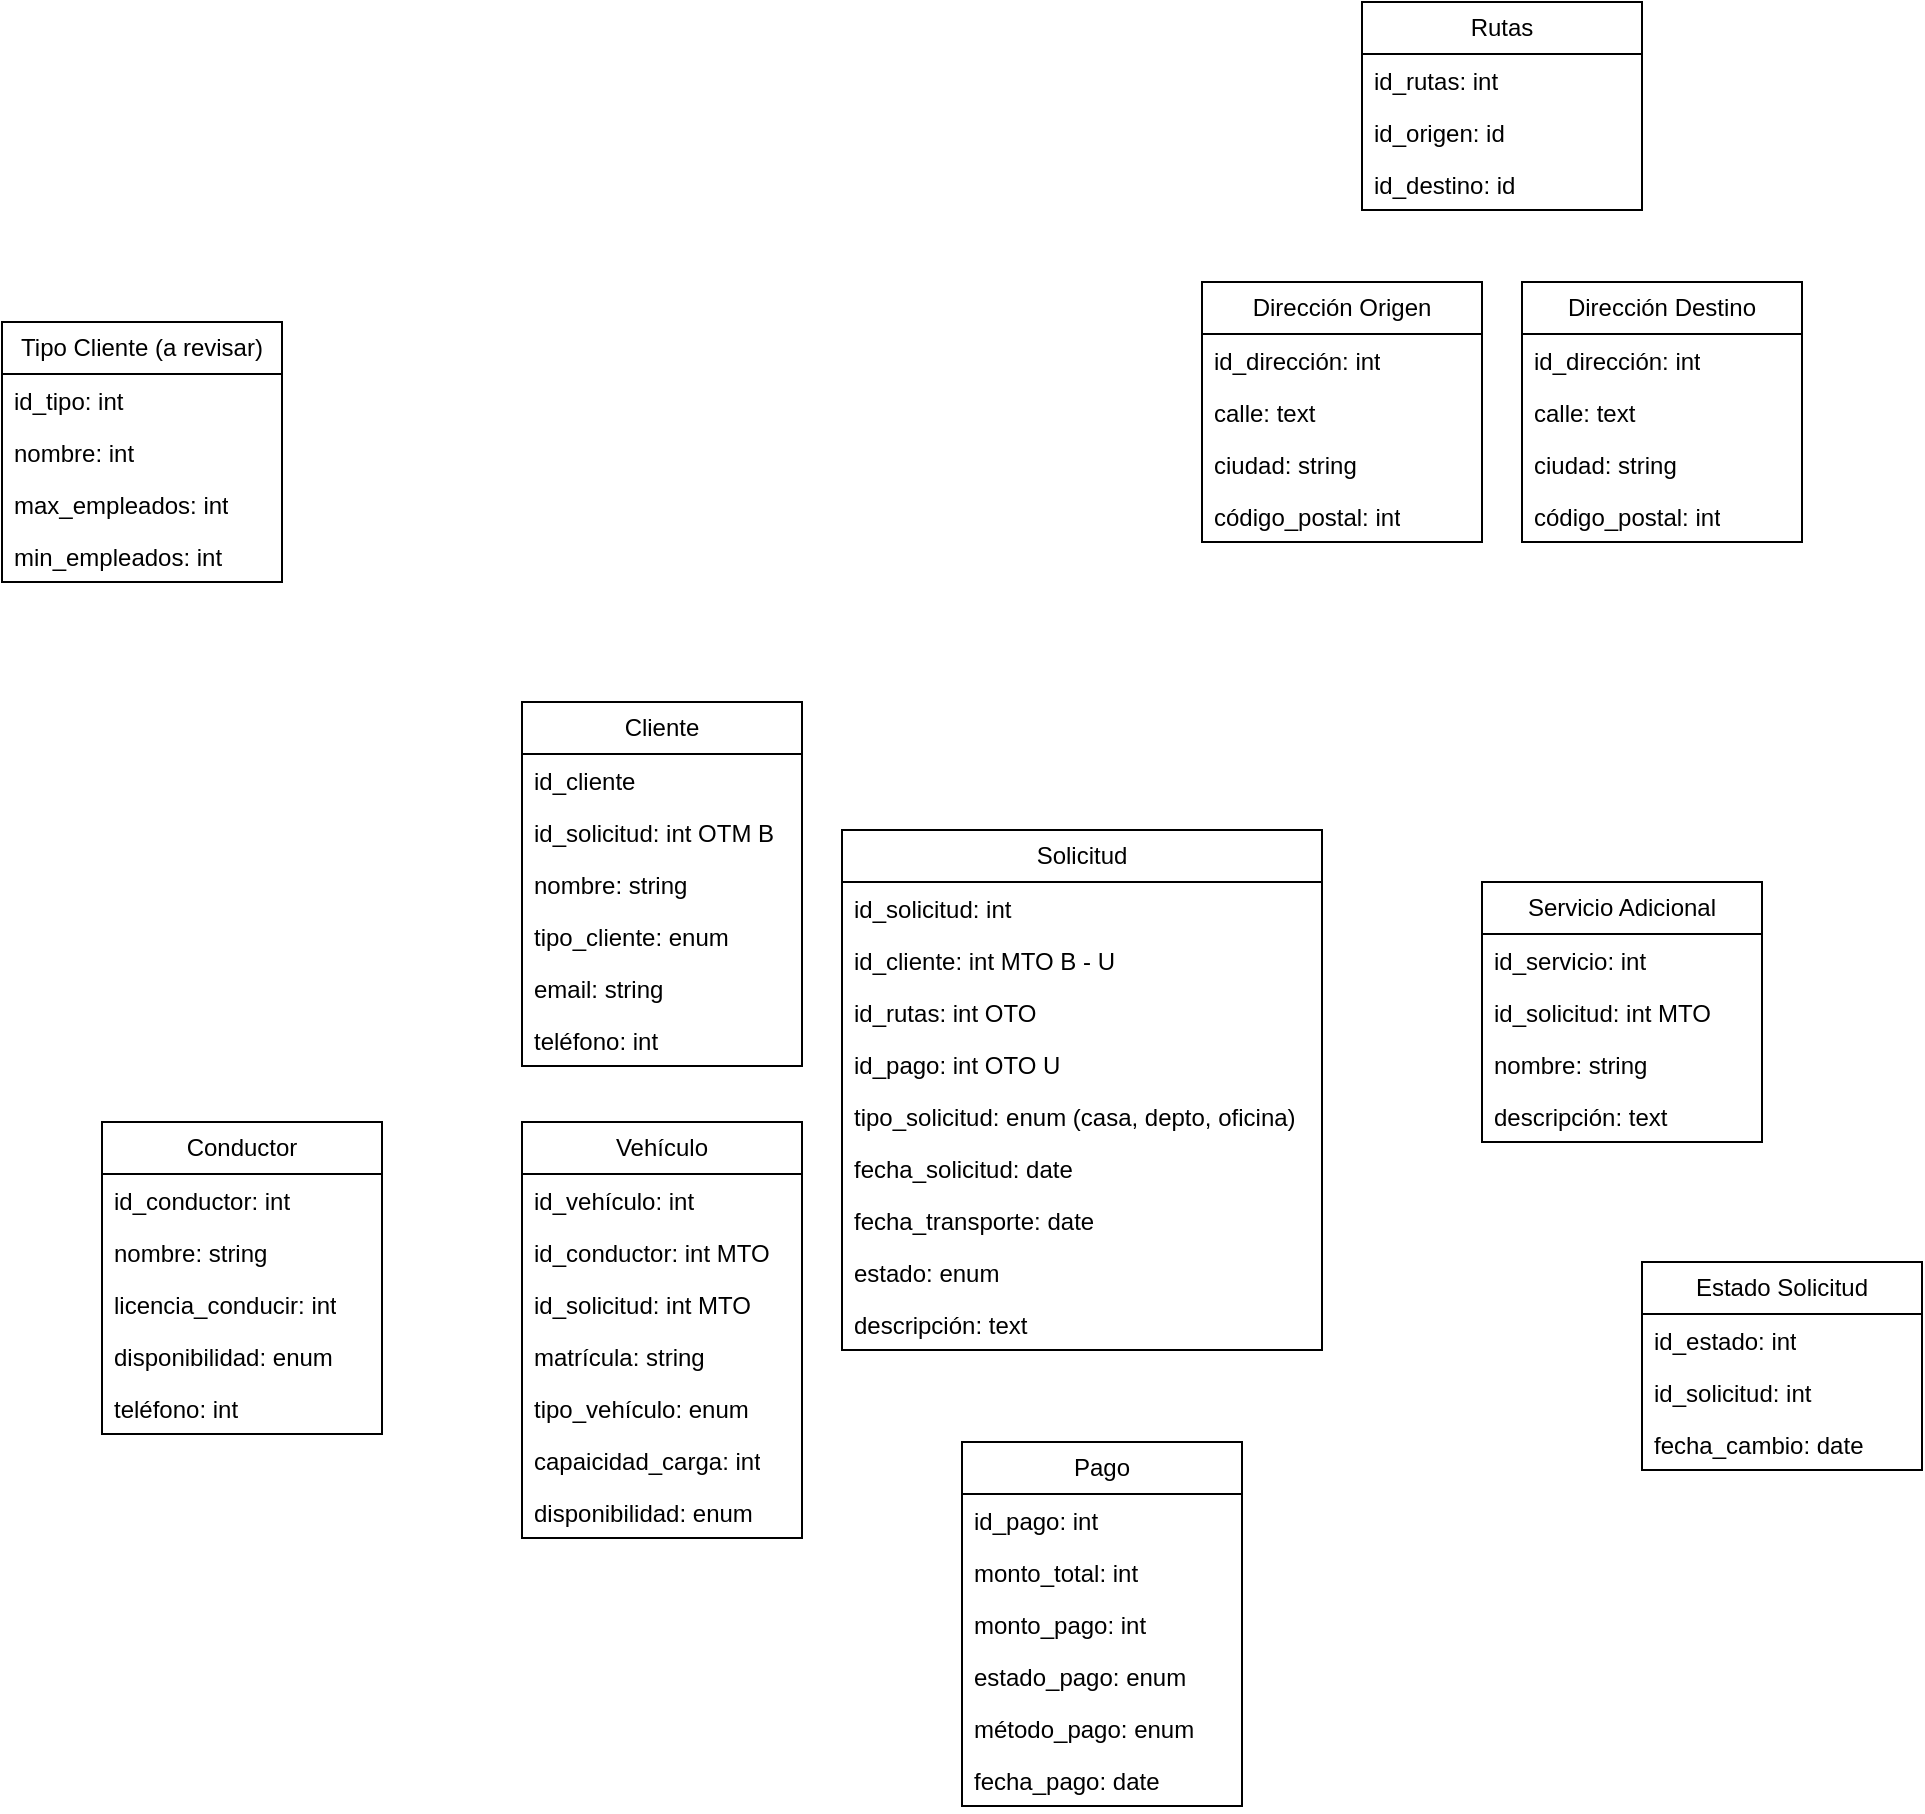 <mxfile version="24.7.12">
  <diagram id="C5RBs43oDa-KdzZeNtuy" name="Page-1">
    <mxGraphModel dx="2432" dy="2123" grid="1" gridSize="10" guides="1" tooltips="1" connect="1" arrows="1" fold="1" page="1" pageScale="1" pageWidth="827" pageHeight="1169" math="0" shadow="0">
      <root>
        <mxCell id="WIyWlLk6GJQsqaUBKTNV-0" />
        <mxCell id="WIyWlLk6GJQsqaUBKTNV-1" parent="WIyWlLk6GJQsqaUBKTNV-0" />
        <mxCell id="VOLHrWhw8T4sRlsiTVPT-0" value="Solicitud" style="swimlane;fontStyle=0;childLayout=stackLayout;horizontal=1;startSize=26;fillColor=none;horizontalStack=0;resizeParent=1;resizeParentMax=0;resizeLast=0;collapsible=1;marginBottom=0;whiteSpace=wrap;html=1;" parent="WIyWlLk6GJQsqaUBKTNV-1" vertex="1">
          <mxGeometry x="-160" y="44" width="240" height="260" as="geometry" />
        </mxCell>
        <mxCell id="VOLHrWhw8T4sRlsiTVPT-1" value="id_solicitud: int" style="text;strokeColor=none;fillColor=none;align=left;verticalAlign=top;spacingLeft=4;spacingRight=4;overflow=hidden;rotatable=0;points=[[0,0.5],[1,0.5]];portConstraint=eastwest;whiteSpace=wrap;html=1;" parent="VOLHrWhw8T4sRlsiTVPT-0" vertex="1">
          <mxGeometry y="26" width="240" height="26" as="geometry" />
        </mxCell>
        <mxCell id="VOLHrWhw8T4sRlsiTVPT-2" value="id_cliente: int MTO B - U" style="text;strokeColor=none;fillColor=none;align=left;verticalAlign=top;spacingLeft=4;spacingRight=4;overflow=hidden;rotatable=0;points=[[0,0.5],[1,0.5]];portConstraint=eastwest;whiteSpace=wrap;html=1;" parent="VOLHrWhw8T4sRlsiTVPT-0" vertex="1">
          <mxGeometry y="52" width="240" height="26" as="geometry" />
        </mxCell>
        <mxCell id="6FvDgG_97miRFr1JfIqT-11" value="id_rutas: int OTO" style="text;strokeColor=none;fillColor=none;align=left;verticalAlign=top;spacingLeft=4;spacingRight=4;overflow=hidden;rotatable=0;points=[[0,0.5],[1,0.5]];portConstraint=eastwest;whiteSpace=wrap;html=1;" vertex="1" parent="VOLHrWhw8T4sRlsiTVPT-0">
          <mxGeometry y="78" width="240" height="26" as="geometry" />
        </mxCell>
        <mxCell id="VOLHrWhw8T4sRlsiTVPT-5" value="id_pago: int OTO U" style="text;strokeColor=none;fillColor=none;align=left;verticalAlign=top;spacingLeft=4;spacingRight=4;overflow=hidden;rotatable=0;points=[[0,0.5],[1,0.5]];portConstraint=eastwest;whiteSpace=wrap;html=1;" parent="VOLHrWhw8T4sRlsiTVPT-0" vertex="1">
          <mxGeometry y="104" width="240" height="26" as="geometry" />
        </mxCell>
        <mxCell id="VOLHrWhw8T4sRlsiTVPT-7" value="tipo_solicitud: enum (casa, depto, oficina)" style="text;strokeColor=none;fillColor=none;align=left;verticalAlign=top;spacingLeft=4;spacingRight=4;overflow=hidden;rotatable=0;points=[[0,0.5],[1,0.5]];portConstraint=eastwest;whiteSpace=wrap;html=1;" parent="VOLHrWhw8T4sRlsiTVPT-0" vertex="1">
          <mxGeometry y="130" width="240" height="26" as="geometry" />
        </mxCell>
        <mxCell id="VOLHrWhw8T4sRlsiTVPT-10" value="fecha_solicitud: date" style="text;strokeColor=none;fillColor=none;align=left;verticalAlign=top;spacingLeft=4;spacingRight=4;overflow=hidden;rotatable=0;points=[[0,0.5],[1,0.5]];portConstraint=eastwest;whiteSpace=wrap;html=1;" parent="VOLHrWhw8T4sRlsiTVPT-0" vertex="1">
          <mxGeometry y="156" width="240" height="26" as="geometry" />
        </mxCell>
        <mxCell id="VOLHrWhw8T4sRlsiTVPT-11" value="fecha_transporte: date" style="text;strokeColor=none;fillColor=none;align=left;verticalAlign=top;spacingLeft=4;spacingRight=4;overflow=hidden;rotatable=0;points=[[0,0.5],[1,0.5]];portConstraint=eastwest;whiteSpace=wrap;html=1;" parent="VOLHrWhw8T4sRlsiTVPT-0" vertex="1">
          <mxGeometry y="182" width="240" height="26" as="geometry" />
        </mxCell>
        <mxCell id="VOLHrWhw8T4sRlsiTVPT-12" value="estado: enum" style="text;strokeColor=none;fillColor=none;align=left;verticalAlign=top;spacingLeft=4;spacingRight=4;overflow=hidden;rotatable=0;points=[[0,0.5],[1,0.5]];portConstraint=eastwest;whiteSpace=wrap;html=1;" parent="VOLHrWhw8T4sRlsiTVPT-0" vertex="1">
          <mxGeometry y="208" width="240" height="26" as="geometry" />
        </mxCell>
        <mxCell id="VOLHrWhw8T4sRlsiTVPT-13" value="descripción: text" style="text;strokeColor=none;fillColor=none;align=left;verticalAlign=top;spacingLeft=4;spacingRight=4;overflow=hidden;rotatable=0;points=[[0,0.5],[1,0.5]];portConstraint=eastwest;whiteSpace=wrap;html=1;" parent="VOLHrWhw8T4sRlsiTVPT-0" vertex="1">
          <mxGeometry y="234" width="240" height="26" as="geometry" />
        </mxCell>
        <mxCell id="VOLHrWhw8T4sRlsiTVPT-14" value="Cliente" style="swimlane;fontStyle=0;childLayout=stackLayout;horizontal=1;startSize=26;fillColor=none;horizontalStack=0;resizeParent=1;resizeParentMax=0;resizeLast=0;collapsible=1;marginBottom=0;whiteSpace=wrap;html=1;" parent="WIyWlLk6GJQsqaUBKTNV-1" vertex="1">
          <mxGeometry x="-320" y="-20" width="140" height="182" as="geometry" />
        </mxCell>
        <mxCell id="6FvDgG_97miRFr1JfIqT-18" value="id_cliente" style="text;strokeColor=none;fillColor=none;align=left;verticalAlign=top;spacingLeft=4;spacingRight=4;overflow=hidden;rotatable=0;points=[[0,0.5],[1,0.5]];portConstraint=eastwest;whiteSpace=wrap;html=1;" vertex="1" parent="VOLHrWhw8T4sRlsiTVPT-14">
          <mxGeometry y="26" width="140" height="26" as="geometry" />
        </mxCell>
        <mxCell id="VOLHrWhw8T4sRlsiTVPT-15" value="id_solicitud: int OTM B" style="text;strokeColor=none;fillColor=none;align=left;verticalAlign=top;spacingLeft=4;spacingRight=4;overflow=hidden;rotatable=0;points=[[0,0.5],[1,0.5]];portConstraint=eastwest;whiteSpace=wrap;html=1;" parent="VOLHrWhw8T4sRlsiTVPT-14" vertex="1">
          <mxGeometry y="52" width="140" height="26" as="geometry" />
        </mxCell>
        <mxCell id="VOLHrWhw8T4sRlsiTVPT-18" value="nombre: string" style="text;strokeColor=none;fillColor=none;align=left;verticalAlign=top;spacingLeft=4;spacingRight=4;overflow=hidden;rotatable=0;points=[[0,0.5],[1,0.5]];portConstraint=eastwest;whiteSpace=wrap;html=1;" parent="VOLHrWhw8T4sRlsiTVPT-14" vertex="1">
          <mxGeometry y="78" width="140" height="26" as="geometry" />
        </mxCell>
        <mxCell id="VOLHrWhw8T4sRlsiTVPT-25" value="tipo_cliente: enum" style="text;strokeColor=none;fillColor=none;align=left;verticalAlign=top;spacingLeft=4;spacingRight=4;overflow=hidden;rotatable=0;points=[[0,0.5],[1,0.5]];portConstraint=eastwest;whiteSpace=wrap;html=1;" parent="VOLHrWhw8T4sRlsiTVPT-14" vertex="1">
          <mxGeometry y="104" width="140" height="26" as="geometry" />
        </mxCell>
        <mxCell id="VOLHrWhw8T4sRlsiTVPT-26" value="email: string" style="text;strokeColor=none;fillColor=none;align=left;verticalAlign=top;spacingLeft=4;spacingRight=4;overflow=hidden;rotatable=0;points=[[0,0.5],[1,0.5]];portConstraint=eastwest;whiteSpace=wrap;html=1;" parent="VOLHrWhw8T4sRlsiTVPT-14" vertex="1">
          <mxGeometry y="130" width="140" height="26" as="geometry" />
        </mxCell>
        <mxCell id="VOLHrWhw8T4sRlsiTVPT-27" value="teléfono: int" style="text;strokeColor=none;fillColor=none;align=left;verticalAlign=top;spacingLeft=4;spacingRight=4;overflow=hidden;rotatable=0;points=[[0,0.5],[1,0.5]];portConstraint=eastwest;whiteSpace=wrap;html=1;" parent="VOLHrWhw8T4sRlsiTVPT-14" vertex="1">
          <mxGeometry y="156" width="140" height="26" as="geometry" />
        </mxCell>
        <mxCell id="VOLHrWhw8T4sRlsiTVPT-28" value="Conductor" style="swimlane;fontStyle=0;childLayout=stackLayout;horizontal=1;startSize=26;fillColor=none;horizontalStack=0;resizeParent=1;resizeParentMax=0;resizeLast=0;collapsible=1;marginBottom=0;whiteSpace=wrap;html=1;" parent="WIyWlLk6GJQsqaUBKTNV-1" vertex="1">
          <mxGeometry x="-530" y="190" width="140" height="156" as="geometry" />
        </mxCell>
        <mxCell id="VOLHrWhw8T4sRlsiTVPT-29" value="id_conductor: int" style="text;strokeColor=none;fillColor=none;align=left;verticalAlign=top;spacingLeft=4;spacingRight=4;overflow=hidden;rotatable=0;points=[[0,0.5],[1,0.5]];portConstraint=eastwest;whiteSpace=wrap;html=1;" parent="VOLHrWhw8T4sRlsiTVPT-28" vertex="1">
          <mxGeometry y="26" width="140" height="26" as="geometry" />
        </mxCell>
        <mxCell id="VOLHrWhw8T4sRlsiTVPT-30" value="nombre: string" style="text;strokeColor=none;fillColor=none;align=left;verticalAlign=top;spacingLeft=4;spacingRight=4;overflow=hidden;rotatable=0;points=[[0,0.5],[1,0.5]];portConstraint=eastwest;whiteSpace=wrap;html=1;" parent="VOLHrWhw8T4sRlsiTVPT-28" vertex="1">
          <mxGeometry y="52" width="140" height="26" as="geometry" />
        </mxCell>
        <mxCell id="VOLHrWhw8T4sRlsiTVPT-31" value="licencia_conducir: int" style="text;strokeColor=none;fillColor=none;align=left;verticalAlign=top;spacingLeft=4;spacingRight=4;overflow=hidden;rotatable=0;points=[[0,0.5],[1,0.5]];portConstraint=eastwest;whiteSpace=wrap;html=1;" parent="VOLHrWhw8T4sRlsiTVPT-28" vertex="1">
          <mxGeometry y="78" width="140" height="26" as="geometry" />
        </mxCell>
        <mxCell id="VOLHrWhw8T4sRlsiTVPT-32" value="disponibilidad: enum" style="text;strokeColor=none;fillColor=none;align=left;verticalAlign=top;spacingLeft=4;spacingRight=4;overflow=hidden;rotatable=0;points=[[0,0.5],[1,0.5]];portConstraint=eastwest;whiteSpace=wrap;html=1;" parent="VOLHrWhw8T4sRlsiTVPT-28" vertex="1">
          <mxGeometry y="104" width="140" height="26" as="geometry" />
        </mxCell>
        <mxCell id="VOLHrWhw8T4sRlsiTVPT-33" value="teléfono: int" style="text;strokeColor=none;fillColor=none;align=left;verticalAlign=top;spacingLeft=4;spacingRight=4;overflow=hidden;rotatable=0;points=[[0,0.5],[1,0.5]];portConstraint=eastwest;whiteSpace=wrap;html=1;" parent="VOLHrWhw8T4sRlsiTVPT-28" vertex="1">
          <mxGeometry y="130" width="140" height="26" as="geometry" />
        </mxCell>
        <mxCell id="VOLHrWhw8T4sRlsiTVPT-34" value="Vehículo" style="swimlane;fontStyle=0;childLayout=stackLayout;horizontal=1;startSize=26;fillColor=none;horizontalStack=0;resizeParent=1;resizeParentMax=0;resizeLast=0;collapsible=1;marginBottom=0;whiteSpace=wrap;html=1;" parent="WIyWlLk6GJQsqaUBKTNV-1" vertex="1">
          <mxGeometry x="-320" y="190" width="140" height="208" as="geometry">
            <mxRectangle x="-320" y="190" width="90" height="30" as="alternateBounds" />
          </mxGeometry>
        </mxCell>
        <mxCell id="VOLHrWhw8T4sRlsiTVPT-35" value="id_vehículo: int" style="text;strokeColor=none;fillColor=none;align=left;verticalAlign=top;spacingLeft=4;spacingRight=4;overflow=hidden;rotatable=0;points=[[0,0.5],[1,0.5]];portConstraint=eastwest;whiteSpace=wrap;html=1;" parent="VOLHrWhw8T4sRlsiTVPT-34" vertex="1">
          <mxGeometry y="26" width="140" height="26" as="geometry" />
        </mxCell>
        <mxCell id="6FvDgG_97miRFr1JfIqT-20" value="id_conductor: int MTO" style="text;strokeColor=none;fillColor=none;align=left;verticalAlign=top;spacingLeft=4;spacingRight=4;overflow=hidden;rotatable=0;points=[[0,0.5],[1,0.5]];portConstraint=eastwest;whiteSpace=wrap;html=1;" vertex="1" parent="VOLHrWhw8T4sRlsiTVPT-34">
          <mxGeometry y="52" width="140" height="26" as="geometry" />
        </mxCell>
        <mxCell id="VOLHrWhw8T4sRlsiTVPT-36" value="id_solicitud: int MTO" style="text;strokeColor=none;fillColor=none;align=left;verticalAlign=top;spacingLeft=4;spacingRight=4;overflow=hidden;rotatable=0;points=[[0,0.5],[1,0.5]];portConstraint=eastwest;whiteSpace=wrap;html=1;" parent="VOLHrWhw8T4sRlsiTVPT-34" vertex="1">
          <mxGeometry y="78" width="140" height="26" as="geometry" />
        </mxCell>
        <mxCell id="VOLHrWhw8T4sRlsiTVPT-37" value="matrícula: string" style="text;strokeColor=none;fillColor=none;align=left;verticalAlign=top;spacingLeft=4;spacingRight=4;overflow=hidden;rotatable=0;points=[[0,0.5],[1,0.5]];portConstraint=eastwest;whiteSpace=wrap;html=1;" parent="VOLHrWhw8T4sRlsiTVPT-34" vertex="1">
          <mxGeometry y="104" width="140" height="26" as="geometry" />
        </mxCell>
        <mxCell id="VOLHrWhw8T4sRlsiTVPT-40" value="tipo_vehículo: enum" style="text;strokeColor=none;fillColor=none;align=left;verticalAlign=top;spacingLeft=4;spacingRight=4;overflow=hidden;rotatable=0;points=[[0,0.5],[1,0.5]];portConstraint=eastwest;whiteSpace=wrap;html=1;" parent="VOLHrWhw8T4sRlsiTVPT-34" vertex="1">
          <mxGeometry y="130" width="140" height="26" as="geometry" />
        </mxCell>
        <mxCell id="VOLHrWhw8T4sRlsiTVPT-41" value="capaicidad_carga: int" style="text;strokeColor=none;fillColor=none;align=left;verticalAlign=top;spacingLeft=4;spacingRight=4;overflow=hidden;rotatable=0;points=[[0,0.5],[1,0.5]];portConstraint=eastwest;whiteSpace=wrap;html=1;" parent="VOLHrWhw8T4sRlsiTVPT-34" vertex="1">
          <mxGeometry y="156" width="140" height="26" as="geometry" />
        </mxCell>
        <mxCell id="VOLHrWhw8T4sRlsiTVPT-38" value="disponibilidad: enum" style="text;strokeColor=none;fillColor=none;align=left;verticalAlign=top;spacingLeft=4;spacingRight=4;overflow=hidden;rotatable=0;points=[[0,0.5],[1,0.5]];portConstraint=eastwest;whiteSpace=wrap;html=1;" parent="VOLHrWhw8T4sRlsiTVPT-34" vertex="1">
          <mxGeometry y="182" width="140" height="26" as="geometry" />
        </mxCell>
        <mxCell id="VOLHrWhw8T4sRlsiTVPT-42" value="Pago" style="swimlane;fontStyle=0;childLayout=stackLayout;horizontal=1;startSize=26;fillColor=none;horizontalStack=0;resizeParent=1;resizeParentMax=0;resizeLast=0;collapsible=1;marginBottom=0;whiteSpace=wrap;html=1;" parent="WIyWlLk6GJQsqaUBKTNV-1" vertex="1">
          <mxGeometry x="-100" y="350" width="140" height="182" as="geometry" />
        </mxCell>
        <mxCell id="VOLHrWhw8T4sRlsiTVPT-43" value="id_pago: int" style="text;strokeColor=none;fillColor=none;align=left;verticalAlign=top;spacingLeft=4;spacingRight=4;overflow=hidden;rotatable=0;points=[[0,0.5],[1,0.5]];portConstraint=eastwest;whiteSpace=wrap;html=1;" parent="VOLHrWhw8T4sRlsiTVPT-42" vertex="1">
          <mxGeometry y="26" width="140" height="26" as="geometry" />
        </mxCell>
        <mxCell id="VOLHrWhw8T4sRlsiTVPT-44" value="monto_total: int" style="text;strokeColor=none;fillColor=none;align=left;verticalAlign=top;spacingLeft=4;spacingRight=4;overflow=hidden;rotatable=0;points=[[0,0.5],[1,0.5]];portConstraint=eastwest;whiteSpace=wrap;html=1;" parent="VOLHrWhw8T4sRlsiTVPT-42" vertex="1">
          <mxGeometry y="52" width="140" height="26" as="geometry" />
        </mxCell>
        <mxCell id="VOLHrWhw8T4sRlsiTVPT-45" value="monto_pago: int" style="text;strokeColor=none;fillColor=none;align=left;verticalAlign=top;spacingLeft=4;spacingRight=4;overflow=hidden;rotatable=0;points=[[0,0.5],[1,0.5]];portConstraint=eastwest;whiteSpace=wrap;html=1;" parent="VOLHrWhw8T4sRlsiTVPT-42" vertex="1">
          <mxGeometry y="78" width="140" height="26" as="geometry" />
        </mxCell>
        <mxCell id="VOLHrWhw8T4sRlsiTVPT-46" value="estado_pago: enum" style="text;strokeColor=none;fillColor=none;align=left;verticalAlign=top;spacingLeft=4;spacingRight=4;overflow=hidden;rotatable=0;points=[[0,0.5],[1,0.5]];portConstraint=eastwest;whiteSpace=wrap;html=1;" parent="VOLHrWhw8T4sRlsiTVPT-42" vertex="1">
          <mxGeometry y="104" width="140" height="26" as="geometry" />
        </mxCell>
        <mxCell id="VOLHrWhw8T4sRlsiTVPT-47" value="método_pago: enum" style="text;strokeColor=none;fillColor=none;align=left;verticalAlign=top;spacingLeft=4;spacingRight=4;overflow=hidden;rotatable=0;points=[[0,0.5],[1,0.5]];portConstraint=eastwest;whiteSpace=wrap;html=1;" parent="VOLHrWhw8T4sRlsiTVPT-42" vertex="1">
          <mxGeometry y="130" width="140" height="26" as="geometry" />
        </mxCell>
        <mxCell id="VOLHrWhw8T4sRlsiTVPT-48" value="fecha_pago: date" style="text;strokeColor=none;fillColor=none;align=left;verticalAlign=top;spacingLeft=4;spacingRight=4;overflow=hidden;rotatable=0;points=[[0,0.5],[1,0.5]];portConstraint=eastwest;whiteSpace=wrap;html=1;" parent="VOLHrWhw8T4sRlsiTVPT-42" vertex="1">
          <mxGeometry y="156" width="140" height="26" as="geometry" />
        </mxCell>
        <mxCell id="VOLHrWhw8T4sRlsiTVPT-49" value="Servicio Adicional" style="swimlane;fontStyle=0;childLayout=stackLayout;horizontal=1;startSize=26;fillColor=none;horizontalStack=0;resizeParent=1;resizeParentMax=0;resizeLast=0;collapsible=1;marginBottom=0;whiteSpace=wrap;html=1;" parent="WIyWlLk6GJQsqaUBKTNV-1" vertex="1">
          <mxGeometry x="160" y="70" width="140" height="130" as="geometry" />
        </mxCell>
        <mxCell id="VOLHrWhw8T4sRlsiTVPT-50" value="id_servicio: int" style="text;strokeColor=none;fillColor=none;align=left;verticalAlign=top;spacingLeft=4;spacingRight=4;overflow=hidden;rotatable=0;points=[[0,0.5],[1,0.5]];portConstraint=eastwest;whiteSpace=wrap;html=1;" parent="VOLHrWhw8T4sRlsiTVPT-49" vertex="1">
          <mxGeometry y="26" width="140" height="26" as="geometry" />
        </mxCell>
        <mxCell id="6FvDgG_97miRFr1JfIqT-21" value="id_solicitud: int MTO" style="text;strokeColor=none;fillColor=none;align=left;verticalAlign=top;spacingLeft=4;spacingRight=4;overflow=hidden;rotatable=0;points=[[0,0.5],[1,0.5]];portConstraint=eastwest;whiteSpace=wrap;html=1;" vertex="1" parent="VOLHrWhw8T4sRlsiTVPT-49">
          <mxGeometry y="52" width="140" height="26" as="geometry" />
        </mxCell>
        <mxCell id="VOLHrWhw8T4sRlsiTVPT-51" value="nombre: string" style="text;strokeColor=none;fillColor=none;align=left;verticalAlign=top;spacingLeft=4;spacingRight=4;overflow=hidden;rotatable=0;points=[[0,0.5],[1,0.5]];portConstraint=eastwest;whiteSpace=wrap;html=1;" parent="VOLHrWhw8T4sRlsiTVPT-49" vertex="1">
          <mxGeometry y="78" width="140" height="26" as="geometry" />
        </mxCell>
        <mxCell id="VOLHrWhw8T4sRlsiTVPT-52" value="descripción: text" style="text;strokeColor=none;fillColor=none;align=left;verticalAlign=top;spacingLeft=4;spacingRight=4;overflow=hidden;rotatable=0;points=[[0,0.5],[1,0.5]];portConstraint=eastwest;whiteSpace=wrap;html=1;" parent="VOLHrWhw8T4sRlsiTVPT-49" vertex="1">
          <mxGeometry y="104" width="140" height="26" as="geometry" />
        </mxCell>
        <mxCell id="VOLHrWhw8T4sRlsiTVPT-56" value="Dirección Origen" style="swimlane;fontStyle=0;childLayout=stackLayout;horizontal=1;startSize=26;fillColor=none;horizontalStack=0;resizeParent=1;resizeParentMax=0;resizeLast=0;collapsible=1;marginBottom=0;whiteSpace=wrap;html=1;" parent="WIyWlLk6GJQsqaUBKTNV-1" vertex="1">
          <mxGeometry x="20" y="-230" width="140" height="130" as="geometry" />
        </mxCell>
        <mxCell id="VOLHrWhw8T4sRlsiTVPT-57" value="id_dirección: int" style="text;strokeColor=none;fillColor=none;align=left;verticalAlign=top;spacingLeft=4;spacingRight=4;overflow=hidden;rotatable=0;points=[[0,0.5],[1,0.5]];portConstraint=eastwest;whiteSpace=wrap;html=1;" parent="VOLHrWhw8T4sRlsiTVPT-56" vertex="1">
          <mxGeometry y="26" width="140" height="26" as="geometry" />
        </mxCell>
        <mxCell id="VOLHrWhw8T4sRlsiTVPT-59" value="calle: text" style="text;strokeColor=none;fillColor=none;align=left;verticalAlign=top;spacingLeft=4;spacingRight=4;overflow=hidden;rotatable=0;points=[[0,0.5],[1,0.5]];portConstraint=eastwest;whiteSpace=wrap;html=1;" parent="VOLHrWhw8T4sRlsiTVPT-56" vertex="1">
          <mxGeometry y="52" width="140" height="26" as="geometry" />
        </mxCell>
        <mxCell id="VOLHrWhw8T4sRlsiTVPT-60" value="ciudad: string" style="text;strokeColor=none;fillColor=none;align=left;verticalAlign=top;spacingLeft=4;spacingRight=4;overflow=hidden;rotatable=0;points=[[0,0.5],[1,0.5]];portConstraint=eastwest;whiteSpace=wrap;html=1;" parent="VOLHrWhw8T4sRlsiTVPT-56" vertex="1">
          <mxGeometry y="78" width="140" height="26" as="geometry" />
        </mxCell>
        <mxCell id="VOLHrWhw8T4sRlsiTVPT-61" value="código_postal: int" style="text;strokeColor=none;fillColor=none;align=left;verticalAlign=top;spacingLeft=4;spacingRight=4;overflow=hidden;rotatable=0;points=[[0,0.5],[1,0.5]];portConstraint=eastwest;whiteSpace=wrap;html=1;" parent="VOLHrWhw8T4sRlsiTVPT-56" vertex="1">
          <mxGeometry y="104" width="140" height="26" as="geometry" />
        </mxCell>
        <mxCell id="VOLHrWhw8T4sRlsiTVPT-66" value="Estado Solicitud" style="swimlane;fontStyle=0;childLayout=stackLayout;horizontal=1;startSize=26;fillColor=none;horizontalStack=0;resizeParent=1;resizeParentMax=0;resizeLast=0;collapsible=1;marginBottom=0;whiteSpace=wrap;html=1;" parent="WIyWlLk6GJQsqaUBKTNV-1" vertex="1">
          <mxGeometry x="240" y="260" width="140" height="104" as="geometry" />
        </mxCell>
        <mxCell id="VOLHrWhw8T4sRlsiTVPT-67" value="id_estado: int" style="text;strokeColor=none;fillColor=none;align=left;verticalAlign=top;spacingLeft=4;spacingRight=4;overflow=hidden;rotatable=0;points=[[0,0.5],[1,0.5]];portConstraint=eastwest;whiteSpace=wrap;html=1;" parent="VOLHrWhw8T4sRlsiTVPT-66" vertex="1">
          <mxGeometry y="26" width="140" height="26" as="geometry" />
        </mxCell>
        <mxCell id="VOLHrWhw8T4sRlsiTVPT-68" value="id_solicitud: int" style="text;strokeColor=none;fillColor=none;align=left;verticalAlign=top;spacingLeft=4;spacingRight=4;overflow=hidden;rotatable=0;points=[[0,0.5],[1,0.5]];portConstraint=eastwest;whiteSpace=wrap;html=1;" parent="VOLHrWhw8T4sRlsiTVPT-66" vertex="1">
          <mxGeometry y="52" width="140" height="26" as="geometry" />
        </mxCell>
        <mxCell id="VOLHrWhw8T4sRlsiTVPT-69" value="fecha_cambio: date" style="text;strokeColor=none;fillColor=none;align=left;verticalAlign=top;spacingLeft=4;spacingRight=4;overflow=hidden;rotatable=0;points=[[0,0.5],[1,0.5]];portConstraint=eastwest;whiteSpace=wrap;html=1;" parent="VOLHrWhw8T4sRlsiTVPT-66" vertex="1">
          <mxGeometry y="78" width="140" height="26" as="geometry" />
        </mxCell>
        <mxCell id="VOLHrWhw8T4sRlsiTVPT-71" value="Tipo Cliente (a revisar)" style="swimlane;fontStyle=0;childLayout=stackLayout;horizontal=1;startSize=26;fillColor=none;horizontalStack=0;resizeParent=1;resizeParentMax=0;resizeLast=0;collapsible=1;marginBottom=0;whiteSpace=wrap;html=1;" parent="WIyWlLk6GJQsqaUBKTNV-1" vertex="1">
          <mxGeometry x="-580" y="-210" width="140" height="130" as="geometry" />
        </mxCell>
        <mxCell id="VOLHrWhw8T4sRlsiTVPT-72" value="id_tipo: int" style="text;strokeColor=none;fillColor=none;align=left;verticalAlign=top;spacingLeft=4;spacingRight=4;overflow=hidden;rotatable=0;points=[[0,0.5],[1,0.5]];portConstraint=eastwest;whiteSpace=wrap;html=1;" parent="VOLHrWhw8T4sRlsiTVPT-71" vertex="1">
          <mxGeometry y="26" width="140" height="26" as="geometry" />
        </mxCell>
        <mxCell id="VOLHrWhw8T4sRlsiTVPT-73" value="nombre: int" style="text;strokeColor=none;fillColor=none;align=left;verticalAlign=top;spacingLeft=4;spacingRight=4;overflow=hidden;rotatable=0;points=[[0,0.5],[1,0.5]];portConstraint=eastwest;whiteSpace=wrap;html=1;" parent="VOLHrWhw8T4sRlsiTVPT-71" vertex="1">
          <mxGeometry y="52" width="140" height="26" as="geometry" />
        </mxCell>
        <mxCell id="VOLHrWhw8T4sRlsiTVPT-74" value="max_empleados: int" style="text;strokeColor=none;fillColor=none;align=left;verticalAlign=top;spacingLeft=4;spacingRight=4;overflow=hidden;rotatable=0;points=[[0,0.5],[1,0.5]];portConstraint=eastwest;whiteSpace=wrap;html=1;" parent="VOLHrWhw8T4sRlsiTVPT-71" vertex="1">
          <mxGeometry y="78" width="140" height="26" as="geometry" />
        </mxCell>
        <mxCell id="VOLHrWhw8T4sRlsiTVPT-75" value="min_empleados: int" style="text;strokeColor=none;fillColor=none;align=left;verticalAlign=top;spacingLeft=4;spacingRight=4;overflow=hidden;rotatable=0;points=[[0,0.5],[1,0.5]];portConstraint=eastwest;whiteSpace=wrap;html=1;" parent="VOLHrWhw8T4sRlsiTVPT-71" vertex="1">
          <mxGeometry y="104" width="140" height="26" as="geometry" />
        </mxCell>
        <mxCell id="6FvDgG_97miRFr1JfIqT-0" value="Rutas" style="swimlane;fontStyle=0;childLayout=stackLayout;horizontal=1;startSize=26;fillColor=none;horizontalStack=0;resizeParent=1;resizeParentMax=0;resizeLast=0;collapsible=1;marginBottom=0;whiteSpace=wrap;html=1;" vertex="1" parent="WIyWlLk6GJQsqaUBKTNV-1">
          <mxGeometry x="100" y="-370" width="140" height="104" as="geometry" />
        </mxCell>
        <mxCell id="6FvDgG_97miRFr1JfIqT-7" value="id_rutas: int&amp;nbsp;" style="text;strokeColor=none;fillColor=none;align=left;verticalAlign=top;spacingLeft=4;spacingRight=4;overflow=hidden;rotatable=0;points=[[0,0.5],[1,0.5]];portConstraint=eastwest;whiteSpace=wrap;html=1;" vertex="1" parent="6FvDgG_97miRFr1JfIqT-0">
          <mxGeometry y="26" width="140" height="26" as="geometry" />
        </mxCell>
        <mxCell id="6FvDgG_97miRFr1JfIqT-1" value="id_origen: id" style="text;strokeColor=none;fillColor=none;align=left;verticalAlign=top;spacingLeft=4;spacingRight=4;overflow=hidden;rotatable=0;points=[[0,0.5],[1,0.5]];portConstraint=eastwest;whiteSpace=wrap;html=1;" vertex="1" parent="6FvDgG_97miRFr1JfIqT-0">
          <mxGeometry y="52" width="140" height="26" as="geometry" />
        </mxCell>
        <mxCell id="6FvDgG_97miRFr1JfIqT-2" value="id_destino: id" style="text;strokeColor=none;fillColor=none;align=left;verticalAlign=top;spacingLeft=4;spacingRight=4;overflow=hidden;rotatable=0;points=[[0,0.5],[1,0.5]];portConstraint=eastwest;whiteSpace=wrap;html=1;" vertex="1" parent="6FvDgG_97miRFr1JfIqT-0">
          <mxGeometry y="78" width="140" height="26" as="geometry" />
        </mxCell>
        <mxCell id="6FvDgG_97miRFr1JfIqT-12" value="Dirección Destino" style="swimlane;fontStyle=0;childLayout=stackLayout;horizontal=1;startSize=26;fillColor=none;horizontalStack=0;resizeParent=1;resizeParentMax=0;resizeLast=0;collapsible=1;marginBottom=0;whiteSpace=wrap;html=1;" vertex="1" parent="WIyWlLk6GJQsqaUBKTNV-1">
          <mxGeometry x="180" y="-230" width="140" height="130" as="geometry" />
        </mxCell>
        <mxCell id="6FvDgG_97miRFr1JfIqT-13" value="id_dirección: int" style="text;strokeColor=none;fillColor=none;align=left;verticalAlign=top;spacingLeft=4;spacingRight=4;overflow=hidden;rotatable=0;points=[[0,0.5],[1,0.5]];portConstraint=eastwest;whiteSpace=wrap;html=1;" vertex="1" parent="6FvDgG_97miRFr1JfIqT-12">
          <mxGeometry y="26" width="140" height="26" as="geometry" />
        </mxCell>
        <mxCell id="6FvDgG_97miRFr1JfIqT-14" value="calle: text" style="text;strokeColor=none;fillColor=none;align=left;verticalAlign=top;spacingLeft=4;spacingRight=4;overflow=hidden;rotatable=0;points=[[0,0.5],[1,0.5]];portConstraint=eastwest;whiteSpace=wrap;html=1;" vertex="1" parent="6FvDgG_97miRFr1JfIqT-12">
          <mxGeometry y="52" width="140" height="26" as="geometry" />
        </mxCell>
        <mxCell id="6FvDgG_97miRFr1JfIqT-15" value="ciudad: string" style="text;strokeColor=none;fillColor=none;align=left;verticalAlign=top;spacingLeft=4;spacingRight=4;overflow=hidden;rotatable=0;points=[[0,0.5],[1,0.5]];portConstraint=eastwest;whiteSpace=wrap;html=1;" vertex="1" parent="6FvDgG_97miRFr1JfIqT-12">
          <mxGeometry y="78" width="140" height="26" as="geometry" />
        </mxCell>
        <mxCell id="6FvDgG_97miRFr1JfIqT-16" value="código_postal: int" style="text;strokeColor=none;fillColor=none;align=left;verticalAlign=top;spacingLeft=4;spacingRight=4;overflow=hidden;rotatable=0;points=[[0,0.5],[1,0.5]];portConstraint=eastwest;whiteSpace=wrap;html=1;" vertex="1" parent="6FvDgG_97miRFr1JfIqT-12">
          <mxGeometry y="104" width="140" height="26" as="geometry" />
        </mxCell>
      </root>
    </mxGraphModel>
  </diagram>
</mxfile>
